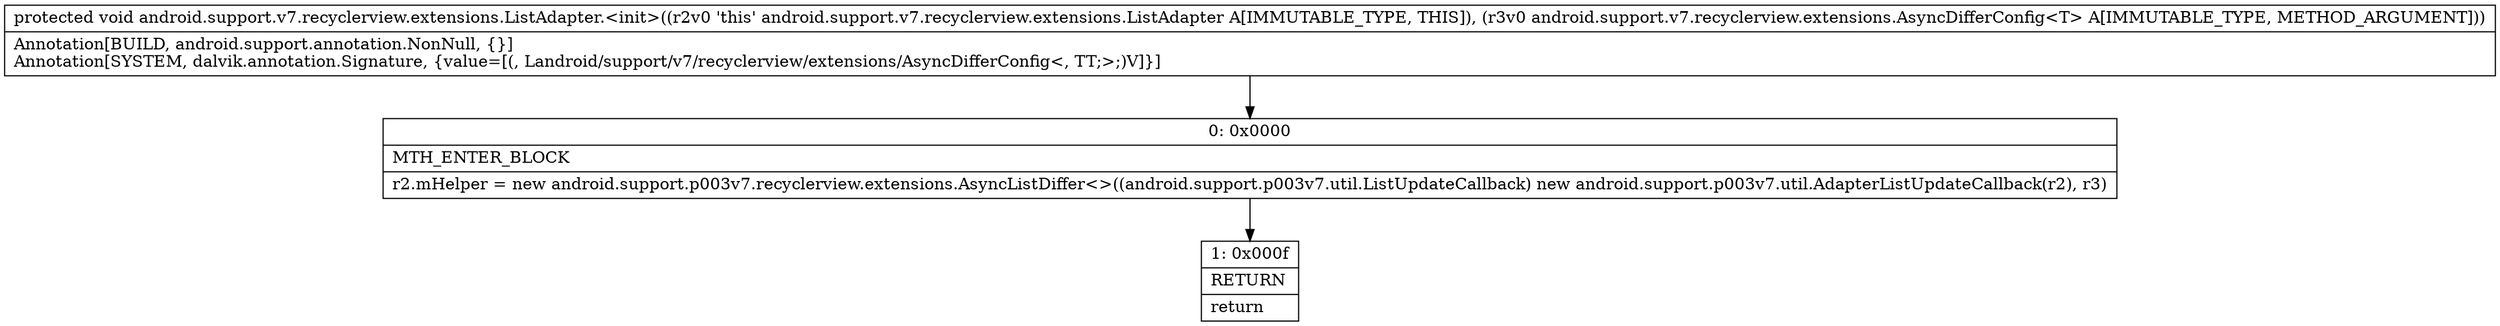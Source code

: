 digraph "CFG forandroid.support.v7.recyclerview.extensions.ListAdapter.\<init\>(Landroid\/support\/v7\/recyclerview\/extensions\/AsyncDifferConfig;)V" {
Node_0 [shape=record,label="{0\:\ 0x0000|MTH_ENTER_BLOCK\l|r2.mHelper = new android.support.p003v7.recyclerview.extensions.AsyncListDiffer\<\>((android.support.p003v7.util.ListUpdateCallback) new android.support.p003v7.util.AdapterListUpdateCallback(r2), r3)\l}"];
Node_1 [shape=record,label="{1\:\ 0x000f|RETURN\l|return\l}"];
MethodNode[shape=record,label="{protected void android.support.v7.recyclerview.extensions.ListAdapter.\<init\>((r2v0 'this' android.support.v7.recyclerview.extensions.ListAdapter A[IMMUTABLE_TYPE, THIS]), (r3v0 android.support.v7.recyclerview.extensions.AsyncDifferConfig\<T\> A[IMMUTABLE_TYPE, METHOD_ARGUMENT]))  | Annotation[BUILD, android.support.annotation.NonNull, \{\}]\lAnnotation[SYSTEM, dalvik.annotation.Signature, \{value=[(, Landroid\/support\/v7\/recyclerview\/extensions\/AsyncDifferConfig\<, TT;\>;)V]\}]\l}"];
MethodNode -> Node_0;
Node_0 -> Node_1;
}

